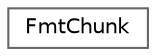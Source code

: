 digraph "Graphical Class Hierarchy"
{
 // LATEX_PDF_SIZE
  bgcolor="transparent";
  edge [fontname=Helvetica,fontsize=10,labelfontname=Helvetica,labelfontsize=10];
  node [fontname=Helvetica,fontsize=10,shape=box,height=0.2,width=0.4];
  rankdir="LR";
  Node0 [id="Node000000",label="FmtChunk",height=0.2,width=0.4,color="grey40", fillcolor="white", style="filled",URL="$structFmtChunk.html",tooltip=" "];
}
